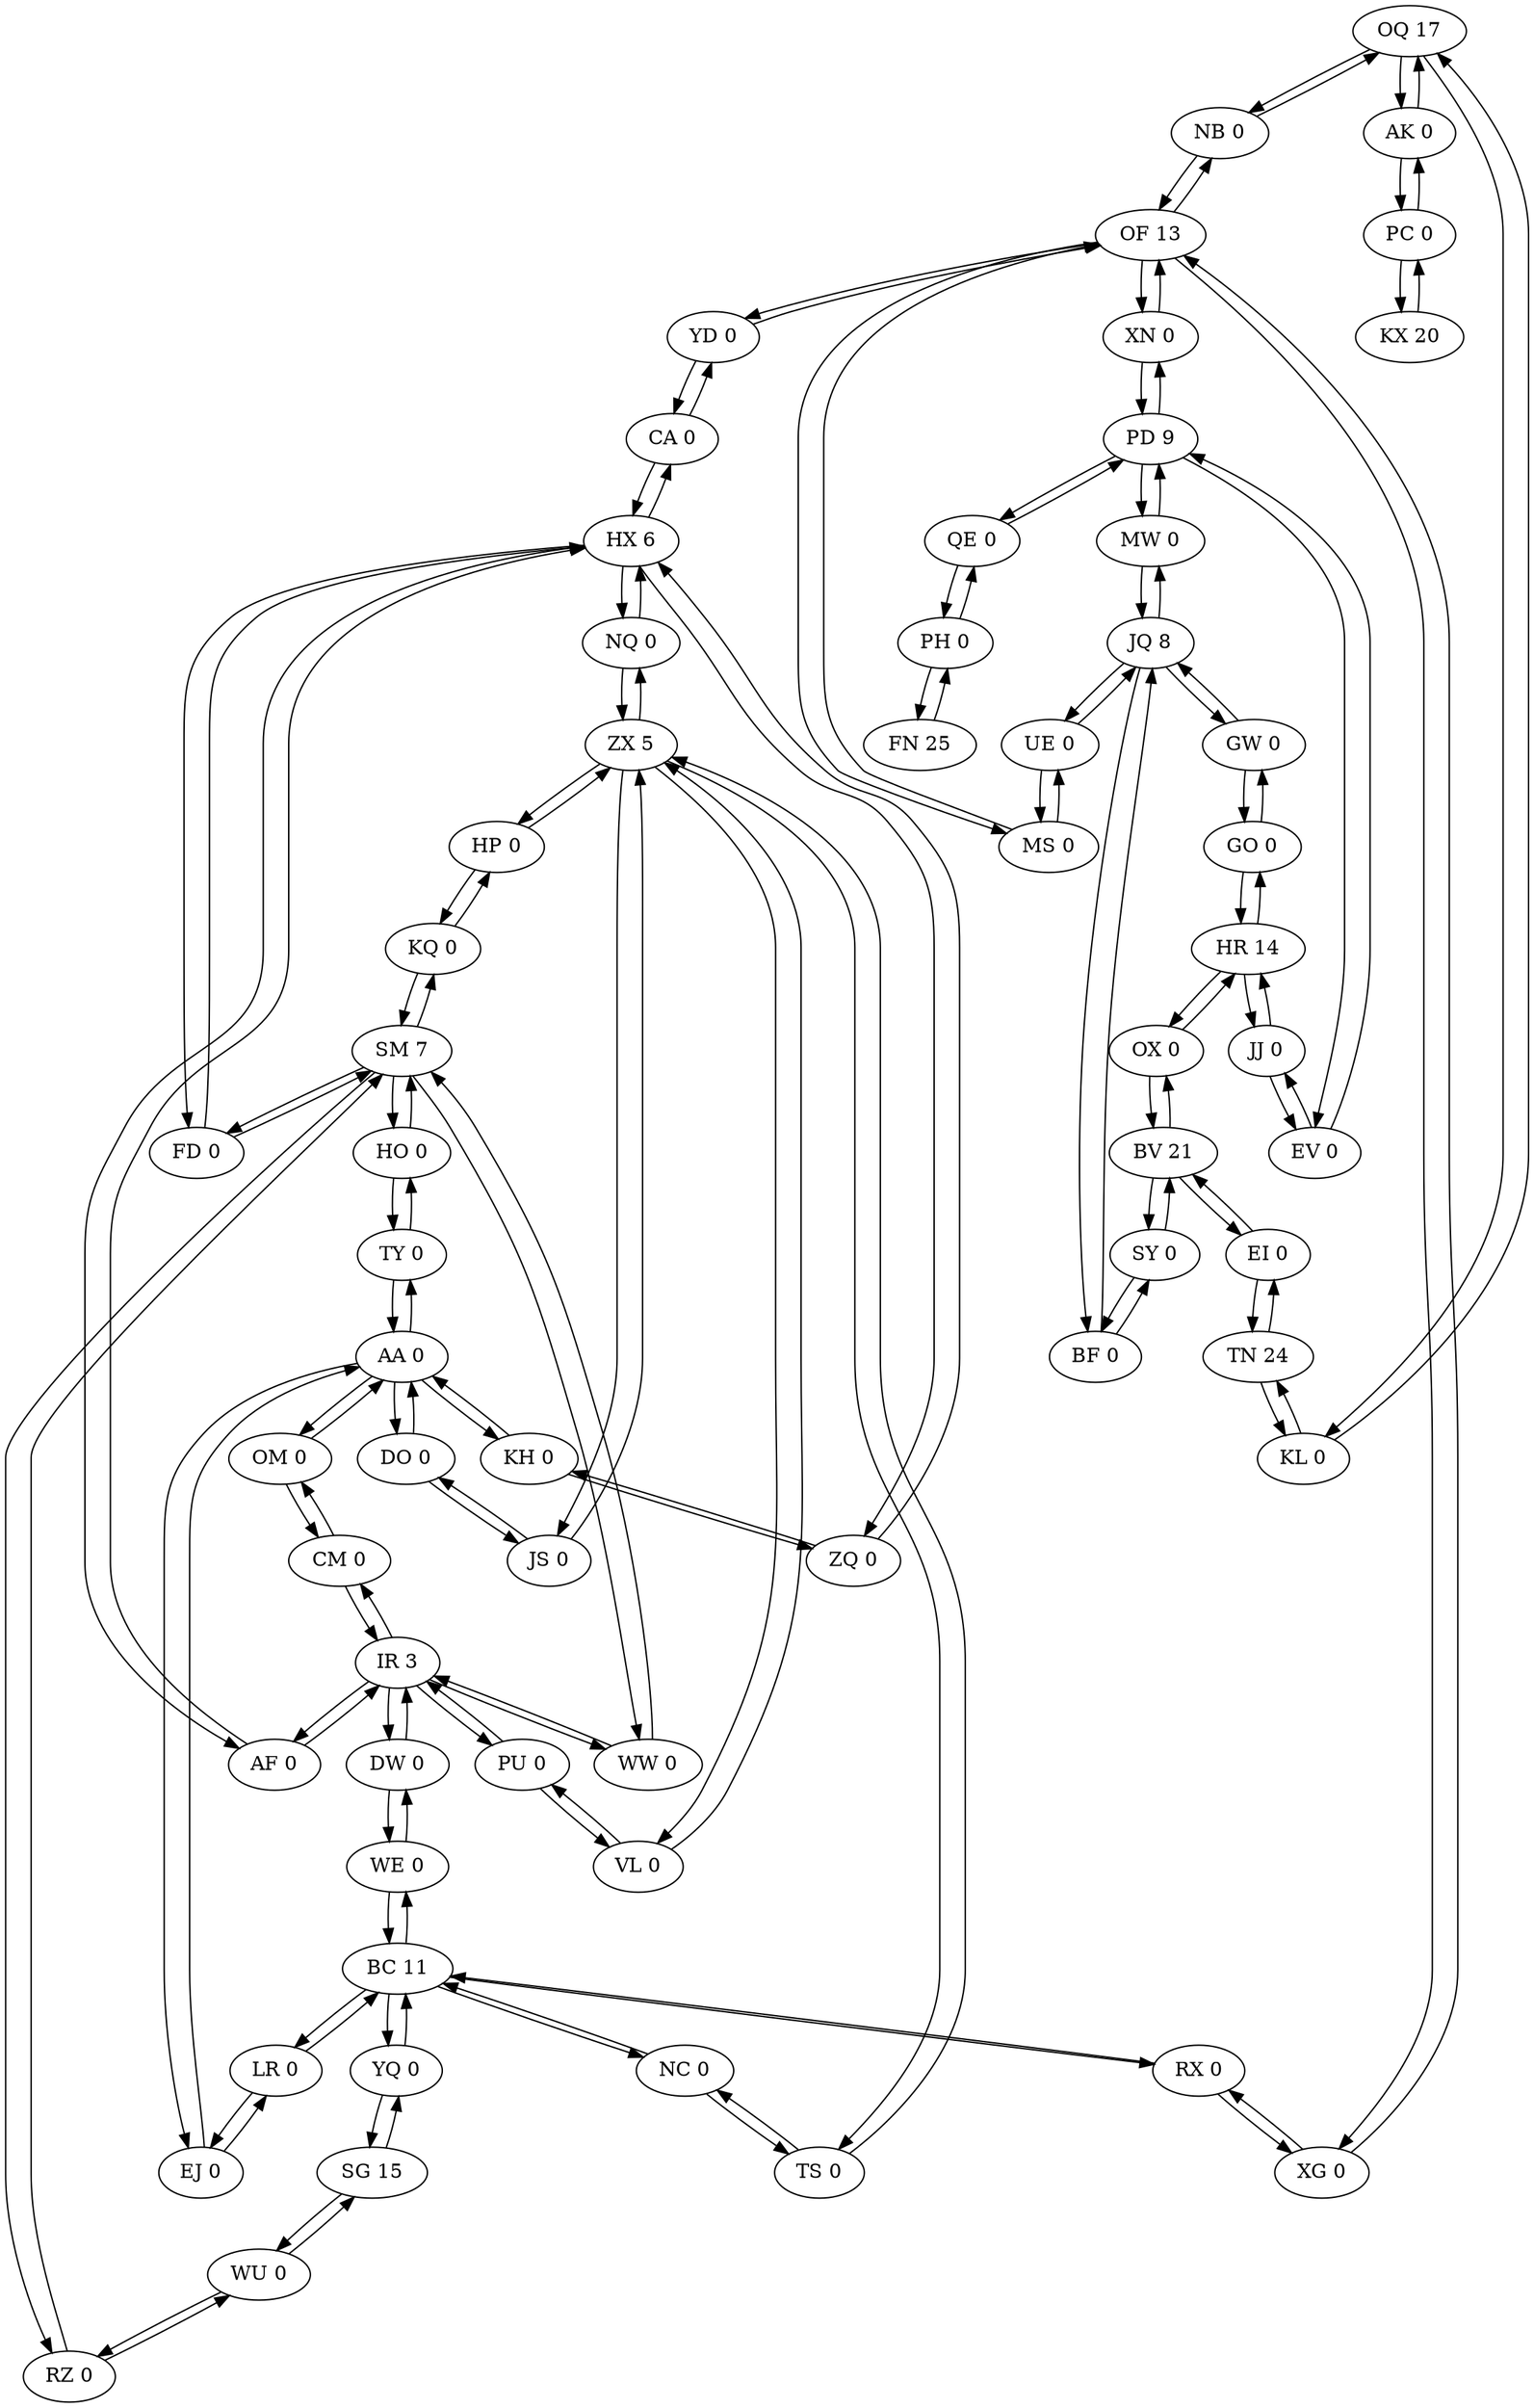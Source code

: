 digraph g {
  OQ[label="OQ 17"];
    OQ -> NB;
    OQ -> AK;
    OQ -> KL;
  HP[label="HP 0"];
    HP -> ZX;
    HP -> KQ;
  GO[label="GO 0"];
    GO -> HR;
    GO -> GW;
  PD[label="PD 9"];
    PD -> XN;
    PD -> EV;
    PD -> QE;
    PD -> MW;
  NQ[label="NQ 0"];
    NQ -> HX;
    NQ -> ZX;
  DW[label="DW 0"];
    DW -> IR;
    DW -> WE;
  TN[label="TN 24"];
    TN -> KL;
    TN -> EI;
  JJ[label="JJ 0"];
    JJ -> EV;
    JJ -> HR;
  KH[label="KH 0"];
    KH -> ZQ;
    KH -> AA;
  PH[label="PH 0"];
    PH -> FN;
    PH -> QE;
  FD[label="FD 0"];
    FD -> SM;
    FD -> HX;
  SM[label="SM 7"];
    SM -> WW;
    SM -> RZ;
    SM -> FD;
    SM -> HO;
    SM -> KQ;
  PU[label="PU 0"];
    PU -> VL;
    PU -> IR;
  OM[label="OM 0"];
    OM -> CM;
    OM -> AA;
  KX[label="KX 20"];
    KX -> PC;
  IR[label="IR 3"];
    IR -> PU;
    IR -> CM;
    IR -> WW;
    IR -> DW;
    IR -> AF;
  XG[label="XG 0"];
    XG -> RX;
    XG -> OF;
  QE[label="QE 0"];
    QE -> PH;
    QE -> PD;
  GW[label="GW 0"];
    GW -> JQ;
    GW -> GO;
  HO[label="HO 0"];
    HO -> SM;
    HO -> TY;
  WU[label="WU 0"];
    WU -> SG;
    WU -> RZ;
  MS[label="MS 0"];
    MS -> UE;
    MS -> OF;
  JS[label="JS 0"];
    JS -> DO;
    JS -> ZX;
  YQ[label="YQ 0"];
    YQ -> BC;
    YQ -> SG;
  EJ[label="EJ 0"];
    EJ -> AA;
    EJ -> LR;
  EI[label="EI 0"];
    EI -> BV;
    EI -> TN;
  NC[label="NC 0"];
    NC -> TS;
    NC -> BC;
  AF[label="AF 0"];
    AF -> IR;
    AF -> HX;
  OX[label="OX 0"];
    OX -> HR;
    OX -> BV;
  BF[label="BF 0"];
    BF -> JQ;
    BF -> SY;
  CA[label="CA 0"];
    CA -> YD;
    CA -> HX;
  KQ[label="KQ 0"];
    KQ -> HP;
    KQ -> SM;
  NB[label="NB 0"];
    NB -> OQ;
    NB -> OF;
  SY[label="SY 0"];
    SY -> BF;
    SY -> BV;
  AA[label="AA 0"];
    AA -> KH;
    AA -> EJ;
    AA -> OM;
    AA -> TY;
    AA -> DO;
  BC[label="BC 11"];
    BC -> WE;
    BC -> RX;
    BC -> YQ;
    BC -> LR;
    BC -> NC;
  HR[label="HR 14"];
    HR -> OX;
    HR -> GO;
    HR -> JJ;
  WE[label="WE 0"];
    WE -> DW;
    WE -> BC;
  MW[label="MW 0"];
    MW -> JQ;
    MW -> PD;
  DO[label="DO 0"];
    DO -> JS;
    DO -> AA;
  PC[label="PC 0"];
    PC -> AK;
    PC -> KX;
  YD[label="YD 0"];
    YD -> CA;
    YD -> OF;
  RX[label="RX 0"];
    RX -> XG;
    RX -> BC;
  CM[label="CM 0"];
    CM -> IR;
    CM -> OM;
  HX[label="HX 6"];
    HX -> ZQ;
    HX -> NQ;
    HX -> AF;
    HX -> FD;
    HX -> CA;
  ZQ[label="ZQ 0"];
    ZQ -> KH;
    ZQ -> HX;
  BV[label="BV 21"];
    BV -> SY;
    BV -> OX;
    BV -> EI;
  AK[label="AK 0"];
    AK -> PC;
    AK -> OQ;
  UE[label="UE 0"];
    UE -> MS;
    UE -> JQ;
  LR[label="LR 0"];
    LR -> BC;
    LR -> EJ;
  JQ[label="JQ 8"];
    JQ -> MW;
    JQ -> UE;
    JQ -> BF;
    JQ -> GW;
  VL[label="VL 0"];
    VL -> PU;
    VL -> ZX;
  EV[label="EV 0"];
    EV -> JJ;
    EV -> PD;
  TS[label="TS 0"];
    TS -> NC;
    TS -> ZX;
  RZ[label="RZ 0"];
    RZ -> SM;
    RZ -> WU;
  OF[label="OF 13"];
    OF -> XG;
    OF -> YD;
    OF -> NB;
    OF -> MS;
    OF -> XN;
  WW[label="WW 0"];
    WW -> SM;
    WW -> IR;
  TY[label="TY 0"];
    TY -> HO;
    TY -> AA;
  XN[label="XN 0"];
    XN -> OF;
    XN -> PD;
  SG[label="SG 15"];
    SG -> WU;
    SG -> YQ;
  FN[label="FN 25"];
    FN -> PH;
  KL[label="KL 0"];
    KL -> TN;
    KL -> OQ;
  ZX[label="ZX 5"];
    ZX -> JS;
    ZX -> HP;
    ZX -> VL;
    ZX -> NQ;
    ZX -> TS;
}
